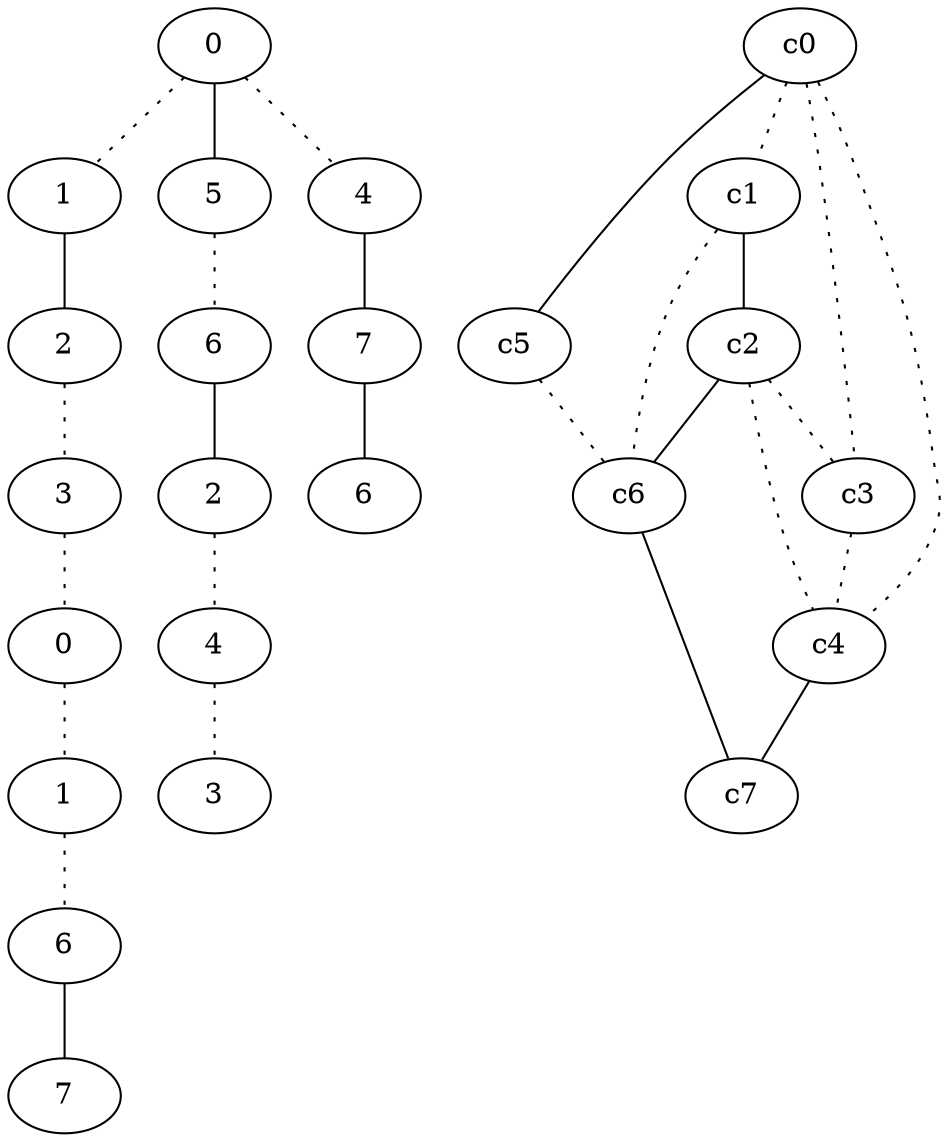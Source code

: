 graph {
a0[label=0];
a1[label=1];
a2[label=2];
a3[label=3];
a4[label=0];
a5[label=1];
a6[label=6];
a7[label=7];
a8[label=5];
a9[label=6];
a10[label=2];
a11[label=4];
a12[label=3];
a13[label=4];
a14[label=7];
a15[label=6];
a0 -- a1 [style=dotted];
a0 -- a8;
a0 -- a13 [style=dotted];
a1 -- a2;
a2 -- a3 [style=dotted];
a3 -- a4 [style=dotted];
a4 -- a5 [style=dotted];
a5 -- a6 [style=dotted];
a6 -- a7;
a8 -- a9 [style=dotted];
a9 -- a10;
a10 -- a11 [style=dotted];
a11 -- a12 [style=dotted];
a13 -- a14;
a14 -- a15;
c0 -- c1 [style=dotted];
c0 -- c3 [style=dotted];
c0 -- c4 [style=dotted];
c0 -- c5;
c1 -- c2;
c1 -- c6 [style=dotted];
c2 -- c3 [style=dotted];
c2 -- c4 [style=dotted];
c2 -- c6;
c3 -- c4 [style=dotted];
c4 -- c7;
c5 -- c6 [style=dotted];
c6 -- c7;
}
